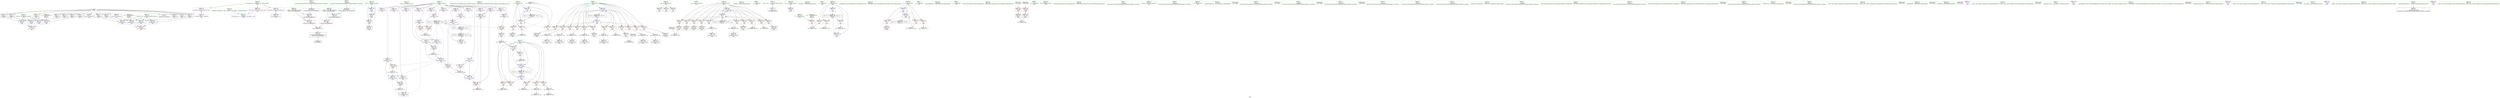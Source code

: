 digraph "SVFG" {
	label="SVFG";

	Node0x556807ef37f0 [shape=record,color=grey,label="{NodeID: 0\nNullPtr}"];
	Node0x556807ef37f0 -> Node0x556807efcf20[style=solid];
	Node0x556807ef37f0 -> Node0x556807efd020[style=solid];
	Node0x556807ef37f0 -> Node0x556807efd0f0[style=solid];
	Node0x556807ef37f0 -> Node0x556807efd1c0[style=solid];
	Node0x556807ef37f0 -> Node0x556807efd290[style=solid];
	Node0x556807ef37f0 -> Node0x556807efd360[style=solid];
	Node0x556807ef37f0 -> Node0x556807efd430[style=solid];
	Node0x556807ef37f0 -> Node0x556807efd500[style=solid];
	Node0x556807ef37f0 -> Node0x556807efd5d0[style=solid];
	Node0x556807ef37f0 -> Node0x556807efd6a0[style=solid];
	Node0x556807ef37f0 -> Node0x556807efd770[style=solid];
	Node0x556807ef37f0 -> Node0x556807efd840[style=solid];
	Node0x556807ef37f0 -> Node0x556807efd910[style=solid];
	Node0x556807ef37f0 -> Node0x556807efd9e0[style=solid];
	Node0x556807ef37f0 -> Node0x556807efdab0[style=solid];
	Node0x556807ef37f0 -> Node0x556807efec50[style=solid];
	Node0x556807efe8b0 [shape=record,color=red,label="{NodeID: 194\n390\<--384\n\<--__a.addr\n_ZStorSt13_Ios_OpenmodeS_\n}"];
	Node0x556807efe8b0 -> Node0x556807f0cdd0[style=solid];
	Node0x556807efb080 [shape=record,color=black,label="{NodeID: 111\n49\<--368\nmain_ret\<--\nmain\n}"];
	Node0x556807ed7ac0 [shape=record,color=green,label="{NodeID: 28\n47\<--48\nmain\<--main_field_insensitive\n}"];
	Node0x556807f00000 [shape=record,color=blue,label="{NodeID: 222\n288\<--290\narrayidx84\<--rem85\nmain\n}"];
	Node0x556807f00000 -> Node0x556807f21da0[style=dashed];
	Node0x556807f01a30 [shape=record,color=purple,label="{NodeID: 139\n451\<--20\nllvm.global_ctors_0\<--llvm.global_ctors\nGlob }"];
	Node0x556807f01a30 -> Node0x556807efea50[style=solid];
	Node0x556807efc480 [shape=record,color=green,label="{NodeID: 56\n321\<--322\n_ZStlsISt11char_traitsIcEERSt13basic_ostreamIcT_ES5_PKc\<--_ZStlsISt11char_traitsIcEERSt13basic_ostreamIcT_ES5_PKc_field_insensitive\n}"];
	Node0x556807f0ea50 [shape=record,color=grey,label="{NodeID: 333\n148 = Binary(147, 149, )\n}"];
	Node0x556807f0ea50 -> Node0x556807eff230[style=solid];
	Node0x556807f03150 [shape=record,color=red,label="{NodeID: 167\n254\<--76\n\<--j22\nmain\n}"];
	Node0x556807f03150 -> Node0x556807f0dfd0[style=solid];
	Node0x556807efdd50 [shape=record,color=black,label="{NodeID: 84\n106\<--54\n\<--fin\nmain\n}"];
	Node0x556807ed2420 [shape=record,color=green,label="{NodeID: 1\n7\<--1\n__dso_handle\<--dummyObj\nGlob }"];
	Node0x556807efe980 [shape=record,color=red,label="{NodeID: 195\n391\<--386\n\<--__b.addr\n_ZStorSt13_Ios_OpenmodeS_\n}"];
	Node0x556807efe980 -> Node0x556807f0cdd0[style=solid];
	Node0x556807efb150 [shape=record,color=black,label="{NodeID: 112\n381\<--392\n_ZStorSt13_Ios_OpenmodeS__ret\<--or\n_ZStorSt13_Ios_OpenmodeS_\n|{<s0>3}}"];
	Node0x556807efb150:s0 -> Node0x556807f412a0[style=solid,color=blue];
	Node0x556807ed7b90 [shape=record,color=green,label="{NodeID: 29\n50\<--51\nretval\<--retval_field_insensitive\nmain\n}"];
	Node0x556807ed7b90 -> Node0x556807f01d00[style=solid];
	Node0x556807ed7b90 -> Node0x556807efed50[style=solid];
	Node0x556807ed7b90 -> Node0x556807f004e0[style=solid];
	Node0x556807f000d0 [shape=record,color=blue,label="{NodeID: 223\n78\<--296\nk27\<--inc88\nmain\n}"];
	Node0x556807f000d0 -> Node0x556807f03630[style=dashed];
	Node0x556807f000d0 -> Node0x556807f03700[style=dashed];
	Node0x556807f000d0 -> Node0x556807f037d0[style=dashed];
	Node0x556807f000d0 -> Node0x556807f038a0[style=dashed];
	Node0x556807f000d0 -> Node0x556807f03970[style=dashed];
	Node0x556807f000d0 -> Node0x556807f03a40[style=dashed];
	Node0x556807f000d0 -> Node0x556807f03b10[style=dashed];
	Node0x556807f000d0 -> Node0x556807f03be0[style=dashed];
	Node0x556807f000d0 -> Node0x556807f03cb0[style=dashed];
	Node0x556807f000d0 -> Node0x556807f03d80[style=dashed];
	Node0x556807f000d0 -> Node0x556807effb20[style=dashed];
	Node0x556807f000d0 -> Node0x556807f000d0[style=dashed];
	Node0x556807f000d0 -> Node0x556807f2c9a0[style=dashed];
	Node0x556807f01b00 [shape=record,color=purple,label="{NodeID: 140\n452\<--20\nllvm.global_ctors_1\<--llvm.global_ctors\nGlob }"];
	Node0x556807f01b00 -> Node0x556807efeb50[style=solid];
	Node0x556807efc580 [shape=record,color=green,label="{NodeID: 57\n326\<--327\n_ZNSolsEi\<--_ZNSolsEi_field_insensitive\n}"];
	Node0x556807f0ebd0 [shape=record,color=grey,label="{NodeID: 334\n216 = Binary(215, 207, )\n}"];
	Node0x556807f0ebd0 -> Node0x556807effbf0[style=solid];
	Node0x556807f03220 [shape=record,color=red,label="{NodeID: 168\n263\<--76\n\<--j22\nmain\n}"];
	Node0x556807f03220 -> Node0x556807efba20[style=solid];
	Node0x556807efde20 [shape=record,color=black,label="{NodeID: 85\n113\<--54\n\<--fin\nmain\n}"];
	Node0x556807ed6660 [shape=record,color=green,label="{NodeID: 2\n10\<--1\n.str\<--dummyObj\nGlob }"];
	Node0x556807efea50 [shape=record,color=blue,label="{NodeID: 196\n451\<--21\nllvm.global_ctors_0\<--\nGlob }"];
	Node0x556807efb220 [shape=record,color=purple,label="{NodeID: 113\n31\<--4\n\<--_ZStL8__ioinit\n__cxx_global_var_init\n}"];
	Node0x556807ed7c60 [shape=record,color=green,label="{NodeID: 30\n52\<--53\nfout\<--fout_field_insensitive\nmain\n}"];
	Node0x556807ed7c60 -> Node0x556807efdc80[style=solid];
	Node0x556807f0c350 [shape=record,color=grey,label="{NodeID: 307\n300 = Binary(299, 149, )\n}"];
	Node0x556807f0c350 -> Node0x556807efaee0[style=solid];
	Node0x556807f001a0 [shape=record,color=blue,label="{NodeID: 224\n70\<--307\nans\<--add95\nmain\n}"];
	Node0x556807f001a0 -> Node0x556807f02380[style=dashed];
	Node0x556807f001a0 -> Node0x556807f00270[style=dashed];
	Node0x556807f01c00 [shape=record,color=purple,label="{NodeID: 141\n453\<--20\nllvm.global_ctors_2\<--llvm.global_ctors\nGlob }"];
	Node0x556807f01c00 -> Node0x556807efec50[style=solid];
	Node0x556807efc680 [shape=record,color=green,label="{NodeID: 58\n334\<--335\n_ZNSolsEx\<--_ZNSolsEx_field_insensitive\n}"];
	Node0x556807f0ed50 [shape=record,color=grey,label="{NodeID: 335\n219 = Binary(218, 149, )\n}"];
	Node0x556807f0ed50 -> Node0x556807efe640[style=solid];
	Node0x556807f032f0 [shape=record,color=red,label="{NodeID: 169\n270\<--76\n\<--j22\nmain\n}"];
	Node0x556807f032f0 -> Node0x556807f0d550[style=solid];
	Node0x556807efdef0 [shape=record,color=black,label="{NodeID: 86\n125\<--54\n\<--fin\nmain\n}"];
	Node0x556807ed21c0 [shape=record,color=green,label="{NodeID: 3\n12\<--1\n.str.1\<--dummyObj\nGlob }"];
	Node0x556807efeb50 [shape=record,color=blue,label="{NodeID: 197\n452\<--22\nllvm.global_ctors_1\<--_GLOBAL__sub_I_slippy_2_1.cpp\nGlob }"];
	Node0x556807efb2f0 [shape=record,color=purple,label="{NodeID: 114\n141\<--8\narrayidx\<--array\nmain\n}"];
	Node0x556807ed7d30 [shape=record,color=green,label="{NodeID: 31\n54\<--55\nfin\<--fin_field_insensitive\nmain\n}"];
	Node0x556807ed7d30 -> Node0x556807efdd50[style=solid];
	Node0x556807ed7d30 -> Node0x556807efde20[style=solid];
	Node0x556807ed7d30 -> Node0x556807efdef0[style=solid];
	Node0x556807f06490 [shape=record,color=black,label="{NodeID: 391\nMR_10V_3 = PHI(MR_10V_4, MR_10V_2, )\npts\{69 \}\n}"];
	Node0x556807f06490 -> Node0x556807f02040[style=dashed];
	Node0x556807f06490 -> Node0x556807f02110[style=dashed];
	Node0x556807f06490 -> Node0x556807f021e0[style=dashed];
	Node0x556807f06490 -> Node0x556807f00410[style=dashed];
	Node0x556807f0c4d0 [shape=record,color=grey,label="{NodeID: 308\n315 = Binary(314, 149, )\n}"];
	Node0x556807f0c4d0 -> Node0x556807f00340[style=solid];
	Node0x556807f00270 [shape=record,color=blue,label="{NodeID: 225\n70\<--310\nans\<--rem96\nmain\n}"];
	Node0x556807f00270 -> Node0x556807f022b0[style=dashed];
	Node0x556807f00270 -> Node0x556807f02450[style=dashed];
	Node0x556807f00270 -> Node0x556807f02520[style=dashed];
	Node0x556807f00270 -> Node0x556807f025f0[style=dashed];
	Node0x556807f00270 -> Node0x556807f026c0[style=dashed];
	Node0x556807f00270 -> Node0x556807f001a0[style=dashed];
	Node0x556807f00270 -> Node0x556807f2b5d0[style=dashed];
	Node0x556807f01d00 [shape=record,color=red,label="{NodeID: 142\n368\<--50\n\<--retval\nmain\n}"];
	Node0x556807f01d00 -> Node0x556807efb080[style=solid];
	Node0x556807efc780 [shape=record,color=green,label="{NodeID: 59\n350\<--351\n_ZSt4endlIcSt11char_traitsIcEERSt13basic_ostreamIT_T0_ES6_\<--_ZSt4endlIcSt11char_traitsIcEERSt13basic_ostreamIT_T0_ES6__field_insensitive\n}"];
	Node0x556807f0eed0 [shape=record,color=grey,label="{NodeID: 336\n347 = Binary(346, 340, )\n}"];
	Node0x556807f033c0 [shape=record,color=red,label="{NodeID: 170\n281\<--76\n\<--j22\nmain\n}"];
	Node0x556807f033c0 -> Node0x556807f0de50[style=solid];
	Node0x556807efdfc0 [shape=record,color=black,label="{NodeID: 87\n140\<--139\nidxprom\<--\nmain\n}"];
	Node0x556807ed2250 [shape=record,color=green,label="{NodeID: 4\n14\<--1\n.str.2\<--dummyObj\nGlob }"];
	Node0x556807efec50 [shape=record,color=blue, style = dotted,label="{NodeID: 198\n453\<--3\nllvm.global_ctors_2\<--dummyVal\nGlob }"];
	Node0x556807f00730 [shape=record,color=purple,label="{NodeID: 115\n144\<--8\narrayidx18\<--array\nmain\n}"];
	Node0x556807f00730 -> Node0x556807eff160[style=solid];
	Node0x556807ed7e00 [shape=record,color=green,label="{NodeID: 32\n56\<--57\nexn.slot\<--exn.slot_field_insensitive\nmain\n}"];
	Node0x556807ed7e00 -> Node0x556807f01dd0[style=solid];
	Node0x556807ed7e00 -> Node0x556807eff300[style=solid];
	Node0x556807ed7e00 -> Node0x556807eff4a0[style=solid];
	Node0x556807ed7e00 -> Node0x556807eff640[style=solid];
	Node0x556807ed7e00 -> Node0x556807eff7e0[style=solid];
	Node0x556807f2b5d0 [shape=record,color=black,label="{NodeID: 392\nMR_12V_2 = PHI(MR_12V_4, MR_12V_1, )\npts\{71 \}\n}"];
	Node0x556807f2b5d0 -> Node0x556807efeef0[style=dashed];
	Node0x556807f0c650 [shape=record,color=grey,label="{NodeID: 309\n310 = Binary(309, 311, )\n}"];
	Node0x556807f0c650 -> Node0x556807f00270[style=solid];
	Node0x556807f00340 [shape=record,color=blue,label="{NodeID: 226\n76\<--315\nj22\<--inc98\nmain\n}"];
	Node0x556807f00340 -> Node0x556807f02c70[style=dashed];
	Node0x556807f00340 -> Node0x556807f02d40[style=dashed];
	Node0x556807f00340 -> Node0x556807f02e10[style=dashed];
	Node0x556807f00340 -> Node0x556807f02ee0[style=dashed];
	Node0x556807f00340 -> Node0x556807f02fb0[style=dashed];
	Node0x556807f00340 -> Node0x556807f03080[style=dashed];
	Node0x556807f00340 -> Node0x556807f03150[style=dashed];
	Node0x556807f00340 -> Node0x556807f03220[style=dashed];
	Node0x556807f00340 -> Node0x556807f032f0[style=dashed];
	Node0x556807f00340 -> Node0x556807f033c0[style=dashed];
	Node0x556807f00340 -> Node0x556807f03490[style=dashed];
	Node0x556807f00340 -> Node0x556807f03560[style=dashed];
	Node0x556807f00340 -> Node0x556807f00340[style=dashed];
	Node0x556807f00340 -> Node0x556807f2c4a0[style=dashed];
	Node0x556807f01dd0 [shape=record,color=red,label="{NodeID: 143\n376\<--56\nexn\<--exn.slot\nmain\n}"];
	Node0x556807efc880 [shape=record,color=green,label="{NodeID: 60\n352\<--353\n_ZNSolsEPFRSoS_E\<--_ZNSolsEPFRSoS_E_field_insensitive\n}"];
	Node0x556807f0f050 [shape=record,color=grey,label="{NodeID: 337\n121 = cmp(119, 120, )\n}"];
	Node0x556807f03490 [shape=record,color=red,label="{NodeID: 171\n299\<--76\n\<--j22\nmain\n}"];
	Node0x556807f03490 -> Node0x556807f0c350[style=solid];
	Node0x556807efe090 [shape=record,color=black,label="{NodeID: 88\n143\<--142\nidxprom17\<--\nmain\n}"];
	Node0x556807ed6370 [shape=record,color=green,label="{NodeID: 5\n16\<--1\n.str.3\<--dummyObj\nGlob }"];
	Node0x556807efed50 [shape=record,color=blue,label="{NodeID: 199\n50\<--81\nretval\<--\nmain\n}"];
	Node0x556807efed50 -> Node0x556807f004e0[style=dashed];
	Node0x556807f007c0 [shape=record,color=purple,label="{NodeID: 116\n203\<--8\narrayidx34\<--array\nmain\n}"];
	Node0x556807ed7ed0 [shape=record,color=green,label="{NodeID: 33\n58\<--59\nehselector.slot\<--ehselector.slot_field_insensitive\nmain\n}"];
	Node0x556807ed7ed0 -> Node0x556807f01ea0[style=solid];
	Node0x556807ed7ed0 -> Node0x556807eff3d0[style=solid];
	Node0x556807ed7ed0 -> Node0x556807eff570[style=solid];
	Node0x556807ed7ed0 -> Node0x556807eff710[style=solid];
	Node0x556807ed7ed0 -> Node0x556807eff8b0[style=solid];
	Node0x556807f2baa0 [shape=record,color=black,label="{NodeID: 393\nMR_14V_2 = PHI(MR_14V_4, MR_14V_1, )\npts\{73 \}\n}"];
	Node0x556807f2baa0 -> Node0x556807efefc0[style=dashed];
	Node0x556807f0c7d0 [shape=record,color=grey,label="{NodeID: 310\n182 = Binary(181, 149, )\n}"];
	Node0x556807f0c7d0 -> Node0x556807eff980[style=solid];
	Node0x556807f00410 [shape=record,color=blue,label="{NodeID: 227\n68\<--356\ni\<--inc123\nmain\n}"];
	Node0x556807f00410 -> Node0x556807f06490[style=dashed];
	Node0x556807f01ea0 [shape=record,color=red,label="{NodeID: 144\n377\<--58\nsel\<--ehselector.slot\nmain\n}"];
	Node0x556807efc980 [shape=record,color=green,label="{NodeID: 61\n363\<--364\n_ZNSt14basic_ifstreamIcSt11char_traitsIcEED1Ev\<--_ZNSt14basic_ifstreamIcSt11char_traitsIcEED1Ev_field_insensitive\n}"];
	Node0x556807f0f1d0 [shape=record,color=grey,label="{NodeID: 338\n241 = cmp(235, 240, )\n}"];
	Node0x556807f03560 [shape=record,color=red,label="{NodeID: 172\n314\<--76\n\<--j22\nmain\n}"];
	Node0x556807f03560 -> Node0x556807f0c4d0[style=solid];
	Node0x556807efe160 [shape=record,color=black,label="{NodeID: 89\n188\<--187\nconv\<--\nmain\n}"];
	Node0x556807efe160 -> Node0x556807f0f4d0[style=solid];
	Node0x556807ed6400 [shape=record,color=green,label="{NodeID: 6\n18\<--1\n.str.4\<--dummyObj\nGlob }"];
	Node0x556807efee20 [shape=record,color=blue,label="{NodeID: 200\n68\<--81\ni\<--\nmain\n}"];
	Node0x556807efee20 -> Node0x556807f06490[style=dashed];
	Node0x556807f00850 [shape=record,color=purple,label="{NodeID: 117\n206\<--8\narrayidx36\<--array\nmain\n}"];
	Node0x556807f00850 -> Node0x556807f03e50[style=solid];
	Node0x556807ed7fa0 [shape=record,color=green,label="{NodeID: 34\n60\<--61\ndef\<--def_field_insensitive\nmain\n}"];
	Node0x556807f2bfa0 [shape=record,color=black,label="{NodeID: 394\nMR_16V_2 = PHI(MR_16V_3, MR_16V_1, )\npts\{75 \}\n}"];
	Node0x556807f2bfa0 -> Node0x556807eff090[style=dashed];
	Node0x556807f2bfa0 -> Node0x556807f2bfa0[style=dashed];
	Node0x556807f0c950 [shape=record,color=grey,label="{NodeID: 311\n226 = Binary(225, 227, )\n}"];
	Node0x556807f0c950 -> Node0x556807effcc0[style=solid];
	Node0x556807f004e0 [shape=record,color=blue,label="{NodeID: 228\n50\<--81\nretval\<--\nmain\n}"];
	Node0x556807f004e0 -> Node0x556807f01d00[style=dashed];
	Node0x556807f01f70 [shape=record,color=red,label="{NodeID: 145\n120\<--64\n\<--T\nmain\n}"];
	Node0x556807f01f70 -> Node0x556807f0f050[style=solid];
	Node0x556807efca80 [shape=record,color=green,label="{NodeID: 62\n366\<--367\n_ZNSt14basic_ofstreamIcSt11char_traitsIcEED1Ev\<--_ZNSt14basic_ofstreamIcSt11char_traitsIcEED1Ev_field_insensitive\n}"];
	Node0x556807f0f350 [shape=record,color=grey,label="{NodeID: 339\n244 = cmp(243, 81, )\n}"];
	Node0x556807f03630 [shape=record,color=red,label="{NodeID: 173\n196\<--78\n\<--k27\nmain\n}"];
	Node0x556807f03630 -> Node0x556807efe230[style=solid];
	Node0x556807efe230 [shape=record,color=black,label="{NodeID: 90\n197\<--196\nconv29\<--\nmain\n}"];
	Node0x556807efe230 -> Node0x556807f0f650[style=solid];
	Node0x556807ed6490 [shape=record,color=green,label="{NodeID: 7\n21\<--1\n\<--dummyObj\nCan only get source location for instruction, argument, global var or function.}"];
	Node0x556807efeef0 [shape=record,color=blue,label="{NodeID: 201\n70\<--124\nans\<--\nmain\n}"];
	Node0x556807efeef0 -> Node0x556807f022b0[style=dashed];
	Node0x556807efeef0 -> Node0x556807f02450[style=dashed];
	Node0x556807efeef0 -> Node0x556807f02520[style=dashed];
	Node0x556807efeef0 -> Node0x556807f025f0[style=dashed];
	Node0x556807efeef0 -> Node0x556807f026c0[style=dashed];
	Node0x556807efeef0 -> Node0x556807f001a0[style=dashed];
	Node0x556807efeef0 -> Node0x556807f2b5d0[style=dashed];
	Node0x556807f00920 [shape=record,color=purple,label="{NodeID: 118\n211\<--8\narrayidx38\<--array\nmain\n}"];
	Node0x556807ed8070 [shape=record,color=green,label="{NodeID: 35\n62\<--63\nref.tmp\<--ref.tmp_field_insensitive\nmain\n}"];
	Node0x556807f2c4a0 [shape=record,color=black,label="{NodeID: 395\nMR_18V_2 = PHI(MR_18V_4, MR_18V_1, )\npts\{77 \}\n}"];
	Node0x556807f2c4a0 -> Node0x556807effa50[style=dashed];
	Node0x556807f0cad0 [shape=record,color=grey,label="{NodeID: 312\n331 = Binary(330, 332, )\n}"];
	Node0x556807f005b0 [shape=record,color=blue,label="{NodeID: 229\n384\<--382\n__a.addr\<--__a\n_ZStorSt13_Ios_OpenmodeS_\n}"];
	Node0x556807f005b0 -> Node0x556807efe8b0[style=dashed];
	Node0x556807f02040 [shape=record,color=red,label="{NodeID: 146\n119\<--68\n\<--i\nmain\n}"];
	Node0x556807f02040 -> Node0x556807f0f050[style=solid];
	Node0x556807efcb80 [shape=record,color=green,label="{NodeID: 63\n384\<--385\n__a.addr\<--__a.addr_field_insensitive\n_ZStorSt13_Ios_OpenmodeS_\n}"];
	Node0x556807efcb80 -> Node0x556807efe8b0[style=solid];
	Node0x556807efcb80 -> Node0x556807f005b0[style=solid];
	Node0x556807f0f4d0 [shape=record,color=grey,label="{NodeID: 340\n192 = cmp(188, 189, )\n}"];
	Node0x556807f03700 [shape=record,color=red,label="{NodeID: 174\n204\<--78\n\<--k27\nmain\n}"];
	Node0x556807f03700 -> Node0x556807efe3d0[style=solid];
	Node0x556807efe300 [shape=record,color=black,label="{NodeID: 91\n202\<--201\nidxprom33\<--\nmain\n}"];
	Node0x556807ed6960 [shape=record,color=green,label="{NodeID: 8\n81\<--1\n\<--dummyObj\nCan only get source location for instruction, argument, global var or function.}"];
	Node0x556807f21da0 [shape=record,color=black,label="{NodeID: 368\nMR_22V_7 = PHI(MR_22V_15, MR_22V_6, )\npts\{90000 \}\n}"];
	Node0x556807f21da0 -> Node0x556807f03e50[style=dashed];
	Node0x556807f21da0 -> Node0x556807f03f20[style=dashed];
	Node0x556807f21da0 -> Node0x556807efe7e0[style=dashed];
	Node0x556807f21da0 -> Node0x556807effbf0[style=dashed];
	Node0x556807f21da0 -> Node0x556807f21da0[style=dashed];
	Node0x556807f21da0 -> Node0x556807f2cea0[style=dashed];
	Node0x556807efefc0 [shape=record,color=blue,label="{NodeID: 202\n72\<--81\nk\<--\nmain\n}"];
	Node0x556807efefc0 -> Node0x556807f02790[style=dashed];
	Node0x556807efefc0 -> Node0x556807f02860[style=dashed];
	Node0x556807efefc0 -> Node0x556807f02930[style=dashed];
	Node0x556807efefc0 -> Node0x556807eff980[style=dashed];
	Node0x556807efefc0 -> Node0x556807f2baa0[style=dashed];
	Node0x556807f009f0 [shape=record,color=purple,label="{NodeID: 119\n214\<--8\narrayidx40\<--array\nmain\n}"];
	Node0x556807f009f0 -> Node0x556807f03f20[style=solid];
	Node0x556807f009f0 -> Node0x556807effbf0[style=solid];
	Node0x556807ed8140 [shape=record,color=green,label="{NodeID: 36\n64\<--65\nT\<--T_field_insensitive\nmain\n}"];
	Node0x556807ed8140 -> Node0x556807f01f70[style=solid];
	Node0x556807f2c9a0 [shape=record,color=black,label="{NodeID: 396\nMR_20V_2 = PHI(MR_20V_3, MR_20V_1, )\npts\{79 \}\n}"];
	Node0x556807f2c9a0 -> Node0x556807effb20[style=dashed];
	Node0x556807f2c9a0 -> Node0x556807f2c9a0[style=dashed];
	Node0x556807f0cc50 [shape=record,color=grey,label="{NodeID: 313\n209 = Binary(208, 149, )\n}"];
	Node0x556807f0cc50 -> Node0x556807efe4a0[style=solid];
	Node0x556807f00680 [shape=record,color=blue,label="{NodeID: 230\n386\<--383\n__b.addr\<--__b\n_ZStorSt13_Ios_OpenmodeS_\n}"];
	Node0x556807f00680 -> Node0x556807efe980[style=dashed];
	Node0x556807f02110 [shape=record,color=red,label="{NodeID: 147\n323\<--68\n\<--i\nmain\n}"];
	Node0x556807f02110 -> Node0x556807f0cf50[style=solid];
	Node0x556807efcc50 [shape=record,color=green,label="{NodeID: 64\n386\<--387\n__b.addr\<--__b.addr_field_insensitive\n_ZStorSt13_Ios_OpenmodeS_\n}"];
	Node0x556807efcc50 -> Node0x556807efe980[style=solid];
	Node0x556807efcc50 -> Node0x556807f00680[style=solid];
	Node0x556807f40750 [shape=record,color=black,label="{NodeID: 424\n382 = PHI(83, )\n0th arg _ZStorSt13_Ios_OpenmodeS_ }"];
	Node0x556807f40750 -> Node0x556807f005b0[style=solid];
	Node0x556807f0f650 [shape=record,color=grey,label="{NodeID: 341\n199 = cmp(197, 198, )\n}"];
	Node0x556807f037d0 [shape=record,color=red,label="{NodeID: 175\n212\<--78\n\<--k27\nmain\n}"];
	Node0x556807f037d0 -> Node0x556807efe570[style=solid];
	Node0x556807efe3d0 [shape=record,color=black,label="{NodeID: 92\n205\<--204\nidxprom35\<--\nmain\n}"];
	Node0x556807ed69f0 [shape=record,color=green,label="{NodeID: 9\n83\<--1\n\<--dummyObj\nCan only get source location for instruction, argument, global var or function.|{<s0>3}}"];
	Node0x556807ed69f0:s0 -> Node0x556807f40750[style=solid,color=red];
	Node0x556807eff090 [shape=record,color=blue,label="{NodeID: 203\n74\<--81\nj\<--\nmain\n}"];
	Node0x556807eff090 -> Node0x556807f02a00[style=dashed];
	Node0x556807eff090 -> Node0x556807f02ad0[style=dashed];
	Node0x556807eff090 -> Node0x556807f02ba0[style=dashed];
	Node0x556807eff090 -> Node0x556807eff090[style=dashed];
	Node0x556807eff090 -> Node0x556807eff230[style=dashed];
	Node0x556807eff090 -> Node0x556807f2bfa0[style=dashed];
	Node0x556807f00ac0 [shape=record,color=purple,label="{NodeID: 120\n221\<--8\narrayidx44\<--array\nmain\n}"];
	Node0x556807ed8210 [shape=record,color=green,label="{NodeID: 37\n66\<--67\ns\<--s_field_insensitive\nmain\n}"];
	Node0x556807f2cea0 [shape=record,color=black,label="{NodeID: 397\nMR_22V_2 = PHI(MR_22V_6, MR_22V_1, )\npts\{90000 \}\n}"];
	Node0x556807f2cea0 -> Node0x556807f1e2a0[style=dashed];
	Node0x556807f0cdd0 [shape=record,color=grey,label="{NodeID: 314\n392 = Binary(390, 391, )\n}"];
	Node0x556807f0cdd0 -> Node0x556807efb150[style=solid];
	Node0x556807f021e0 [shape=record,color=red,label="{NodeID: 148\n355\<--68\n\<--i\nmain\n}"];
	Node0x556807f021e0 -> Node0x556807f0d850[style=solid];
	Node0x556807efcd20 [shape=record,color=green,label="{NodeID: 65\n402\<--403\n__gxx_personality_v0\<--__gxx_personality_v0_field_insensitive\n}"];
	Node0x556807f412a0 [shape=record,color=black,label="{NodeID: 425\n82 = PHI(381, )\n}"];
	Node0x556807f0f7d0 [shape=record,color=grey,label="{NodeID: 342\n136 = cmp(135, 137, )\n}"];
	Node0x556807f038a0 [shape=record,color=red,label="{NodeID: 176\n222\<--78\n\<--k27\nmain\n}"];
	Node0x556807f038a0 -> Node0x556807efb470[style=solid];
	Node0x556807efe4a0 [shape=record,color=black,label="{NodeID: 93\n210\<--209\nidxprom37\<--add\nmain\n}"];
	Node0x556807ed6ac0 [shape=record,color=green,label="{NodeID: 10\n84\<--1\n\<--dummyObj\nCan only get source location for instruction, argument, global var or function.|{<s0>3}}"];
	Node0x556807ed6ac0:s0 -> Node0x556807f424c0[style=solid,color=red];
	Node0x556807eff160 [shape=record,color=blue,label="{NodeID: 204\n144\<--81\narrayidx18\<--\nmain\n}"];
	Node0x556807eff160 -> Node0x556807eff160[style=dashed];
	Node0x556807eff160 -> Node0x556807f1e2a0[style=dashed];
	Node0x556807f00b90 [shape=record,color=purple,label="{NodeID: 121\n224\<--8\narrayidx46\<--array\nmain\n}"];
	Node0x556807f00b90 -> Node0x556807f03ff0[style=solid];
	Node0x556807f00b90 -> Node0x556807effcc0[style=solid];
	Node0x556807ed82e0 [shape=record,color=green,label="{NodeID: 38\n68\<--69\ni\<--i_field_insensitive\nmain\n}"];
	Node0x556807ed82e0 -> Node0x556807f02040[style=solid];
	Node0x556807ed82e0 -> Node0x556807f02110[style=solid];
	Node0x556807ed82e0 -> Node0x556807f021e0[style=solid];
	Node0x556807ed82e0 -> Node0x556807efee20[style=solid];
	Node0x556807ed82e0 -> Node0x556807f00410[style=solid];
	Node0x556807f0cf50 [shape=record,color=grey,label="{NodeID: 315\n324 = Binary(323, 149, )\n}"];
	Node0x556807f022b0 [shape=record,color=red,label="{NodeID: 149\n306\<--70\n\<--ans\nmain\n}"];
	Node0x556807f022b0 -> Node0x556807f0e750[style=solid];
	Node0x556807efce20 [shape=record,color=green,label="{NodeID: 66\n22\<--447\n_GLOBAL__sub_I_slippy_2_1.cpp\<--_GLOBAL__sub_I_slippy_2_1.cpp_field_insensitive\n}"];
	Node0x556807efce20 -> Node0x556807efeb50[style=solid];
	Node0x556807f41490 [shape=record,color=black,label="{NodeID: 426\n107 = PHI()\n}"];
	Node0x556807f0f950 [shape=record,color=grey,label="{NodeID: 343\n130 = cmp(129, 131, )\n}"];
	Node0x556807f03970 [shape=record,color=red,label="{NodeID: 177\n236\<--78\n\<--k27\nmain\n}"];
	Node0x556807f03970 -> Node0x556807efb6e0[style=solid];
	Node0x556807efe570 [shape=record,color=black,label="{NodeID: 94\n213\<--212\nidxprom39\<--\nmain\n}"];
	Node0x556807ed57b0 [shape=record,color=green,label="{NodeID: 11\n93\<--1\n\<--dummyObj\nCan only get source location for instruction, argument, global var or function.}"];
	Node0x556807eff230 [shape=record,color=blue,label="{NodeID: 205\n74\<--148\nj\<--inc\nmain\n}"];
	Node0x556807eff230 -> Node0x556807f02a00[style=dashed];
	Node0x556807eff230 -> Node0x556807f02ad0[style=dashed];
	Node0x556807eff230 -> Node0x556807f02ba0[style=dashed];
	Node0x556807eff230 -> Node0x556807eff090[style=dashed];
	Node0x556807eff230 -> Node0x556807eff230[style=dashed];
	Node0x556807eff230 -> Node0x556807f2bfa0[style=dashed];
	Node0x556807f00c60 [shape=record,color=purple,label="{NodeID: 122\n249\<--8\narrayidx60\<--array\nmain\n}"];
	Node0x556807ed83b0 [shape=record,color=green,label="{NodeID: 39\n70\<--71\nans\<--ans_field_insensitive\nmain\n}"];
	Node0x556807ed83b0 -> Node0x556807f022b0[style=solid];
	Node0x556807ed83b0 -> Node0x556807f02380[style=solid];
	Node0x556807ed83b0 -> Node0x556807f02450[style=solid];
	Node0x556807ed83b0 -> Node0x556807f02520[style=solid];
	Node0x556807ed83b0 -> Node0x556807f025f0[style=solid];
	Node0x556807ed83b0 -> Node0x556807f026c0[style=solid];
	Node0x556807ed83b0 -> Node0x556807efeef0[style=solid];
	Node0x556807ed83b0 -> Node0x556807f001a0[style=solid];
	Node0x556807ed83b0 -> Node0x556807f00270[style=solid];
	Node0x556807f0d0d0 [shape=record,color=grey,label="{NodeID: 316\n279 = Binary(278, 269, )\n}"];
	Node0x556807f0d0d0 -> Node0x556807efff30[style=solid];
	Node0x556807f02380 [shape=record,color=red,label="{NodeID: 150\n309\<--70\n\<--ans\nmain\n}"];
	Node0x556807f02380 -> Node0x556807f0c650[style=solid];
	Node0x556807efcf20 [shape=record,color=black,label="{NodeID: 67\n2\<--3\ndummyVal\<--dummyVal\n}"];
	Node0x556807f41560 [shape=record,color=black,label="{NodeID: 427\n32 = PHI()\n}"];
	Node0x556807f03a40 [shape=record,color=red,label="{NodeID: 178\n243\<--78\n\<--k27\nmain\n}"];
	Node0x556807f03a40 -> Node0x556807f0f350[style=solid];
	Node0x556807efe640 [shape=record,color=black,label="{NodeID: 95\n220\<--219\nidxprom43\<--add42\nmain\n}"];
	Node0x556807ed5880 [shape=record,color=green,label="{NodeID: 12\n124\<--1\n\<--dummyObj\nCan only get source location for instruction, argument, global var or function.}"];
	Node0x556807eff300 [shape=record,color=blue,label="{NodeID: 206\n56\<--153\nexn.slot\<--\nmain\n}"];
	Node0x556807eff300 -> Node0x556807f01dd0[style=dashed];
	Node0x556807f00d30 [shape=record,color=purple,label="{NodeID: 123\n250\<--8\narrayidx61\<--array\nmain\n}"];
	Node0x556807f00d30 -> Node0x556807f04260[style=solid];
	Node0x556807f00d30 -> Node0x556807effd90[style=solid];
	Node0x556807ed8480 [shape=record,color=green,label="{NodeID: 40\n72\<--73\nk\<--k_field_insensitive\nmain\n}"];
	Node0x556807ed8480 -> Node0x556807f02790[style=solid];
	Node0x556807ed8480 -> Node0x556807f02860[style=solid];
	Node0x556807ed8480 -> Node0x556807f02930[style=solid];
	Node0x556807ed8480 -> Node0x556807efefc0[style=solid];
	Node0x556807ed8480 -> Node0x556807eff980[style=solid];
	Node0x556807f0d250 [shape=record,color=grey,label="{NodeID: 317\n275 = Binary(274, 149, )\n}"];
	Node0x556807f0d250 -> Node0x556807efac70[style=solid];
	Node0x556807f02450 [shape=record,color=red,label="{NodeID: 151\n330\<--70\n\<--ans\nmain\n}"];
	Node0x556807f02450 -> Node0x556807f0cad0[style=solid];
	Node0x556807efd020 [shape=record,color=black,label="{NodeID: 68\n152\<--3\n\<--dummyVal\nmain\n}"];
	Node0x556807f41630 [shape=record,color=black,label="{NodeID: 428\n114 = PHI()\n}"];
	Node0x556807f03b10 [shape=record,color=red,label="{NodeID: 179\n266\<--78\n\<--k27\nmain\n}"];
	Node0x556807f03b10 -> Node0x556807efbaf0[style=solid];
	Node0x556807efb470 [shape=record,color=black,label="{NodeID: 96\n223\<--222\nidxprom45\<--\nmain\n}"];
	Node0x556807ed5950 [shape=record,color=green,label="{NodeID: 13\n131\<--1\n\<--dummyObj\nCan only get source location for instruction, argument, global var or function.}"];
	Node0x556807eff3d0 [shape=record,color=blue,label="{NodeID: 207\n58\<--155\nehselector.slot\<--\nmain\n}"];
	Node0x556807eff3d0 -> Node0x556807f01ea0[style=dashed];
	Node0x556807f00e00 [shape=record,color=purple,label="{NodeID: 124\n257\<--8\narrayidx65\<--array\nmain\n}"];
	Node0x556807ed8550 [shape=record,color=green,label="{NodeID: 41\n74\<--75\nj\<--j_field_insensitive\nmain\n}"];
	Node0x556807ed8550 -> Node0x556807f02a00[style=solid];
	Node0x556807ed8550 -> Node0x556807f02ad0[style=solid];
	Node0x556807ed8550 -> Node0x556807f02ba0[style=solid];
	Node0x556807ed8550 -> Node0x556807eff090[style=solid];
	Node0x556807ed8550 -> Node0x556807eff230[style=solid];
	Node0x556807f2df50 [shape=record,color=yellow,style=double,label="{NodeID: 401\n4V_1 = ENCHI(MR_4V_0)\npts\{57 \}\nFun[main]}"];
	Node0x556807f2df50 -> Node0x556807eff300[style=dashed];
	Node0x556807f2df50 -> Node0x556807eff4a0[style=dashed];
	Node0x556807f2df50 -> Node0x556807eff640[style=dashed];
	Node0x556807f2df50 -> Node0x556807eff7e0[style=dashed];
	Node0x556807f0d3d0 [shape=record,color=grey,label="{NodeID: 318\n260 = Binary(259, 227, )\n}"];
	Node0x556807f0d3d0 -> Node0x556807effe60[style=solid];
	Node0x556807f02520 [shape=record,color=red,label="{NodeID: 152\n336\<--70\n\<--ans\nmain\n}"];
	Node0x556807f02520 -> Node0x556807f0e5d0[style=solid];
	Node0x556807efd0f0 [shape=record,color=black,label="{NodeID: 69\n153\<--3\n\<--dummyVal\nmain\n}"];
	Node0x556807efd0f0 -> Node0x556807eff300[style=solid];
	Node0x556807f41850 [shape=record,color=black,label="{NodeID: 429\n126 = PHI()\n}"];
	Node0x556807f03be0 [shape=record,color=red,label="{NodeID: 180\n274\<--78\n\<--k27\nmain\n}"];
	Node0x556807f03be0 -> Node0x556807f0d250[style=solid];
	Node0x556807efb540 [shape=record,color=black,label="{NodeID: 97\n230\<--229\nconv47\<--\nmain\n}"];
	Node0x556807ed1ac0 [shape=record,color=green,label="{NodeID: 14\n137\<--1\n\<--dummyObj\nCan only get source location for instruction, argument, global var or function.}"];
	Node0x556807eff4a0 [shape=record,color=blue,label="{NodeID: 208\n56\<--159\nexn.slot\<--\nmain\n}"];
	Node0x556807eff4a0 -> Node0x556807f01dd0[style=dashed];
	Node0x556807f00ed0 [shape=record,color=purple,label="{NodeID: 125\n258\<--8\narrayidx66\<--array\nmain\n}"];
	Node0x556807f00ed0 -> Node0x556807f04330[style=solid];
	Node0x556807f00ed0 -> Node0x556807effe60[style=solid];
	Node0x556807ed8620 [shape=record,color=green,label="{NodeID: 42\n76\<--77\nj22\<--j22_field_insensitive\nmain\n}"];
	Node0x556807ed8620 -> Node0x556807f02c70[style=solid];
	Node0x556807ed8620 -> Node0x556807f02d40[style=solid];
	Node0x556807ed8620 -> Node0x556807f02e10[style=solid];
	Node0x556807ed8620 -> Node0x556807f02ee0[style=solid];
	Node0x556807ed8620 -> Node0x556807f02fb0[style=solid];
	Node0x556807ed8620 -> Node0x556807f03080[style=solid];
	Node0x556807ed8620 -> Node0x556807f03150[style=solid];
	Node0x556807ed8620 -> Node0x556807f03220[style=solid];
	Node0x556807ed8620 -> Node0x556807f032f0[style=solid];
	Node0x556807ed8620 -> Node0x556807f033c0[style=solid];
	Node0x556807ed8620 -> Node0x556807f03490[style=solid];
	Node0x556807ed8620 -> Node0x556807f03560[style=solid];
	Node0x556807ed8620 -> Node0x556807effa50[style=solid];
	Node0x556807ed8620 -> Node0x556807f00340[style=solid];
	Node0x556807f2e030 [shape=record,color=yellow,style=double,label="{NodeID: 402\n6V_1 = ENCHI(MR_6V_0)\npts\{59 \}\nFun[main]}"];
	Node0x556807f2e030 -> Node0x556807eff3d0[style=dashed];
	Node0x556807f2e030 -> Node0x556807eff570[style=dashed];
	Node0x556807f2e030 -> Node0x556807eff710[style=dashed];
	Node0x556807f2e030 -> Node0x556807eff8b0[style=dashed];
	Node0x556807f0d550 [shape=record,color=grey,label="{NodeID: 319\n271 = Binary(270, 149, )\n}"];
	Node0x556807f0d550 -> Node0x556807efbbc0[style=solid];
	Node0x556807f025f0 [shape=record,color=red,label="{NodeID: 153\n342\<--70\n\<--ans\nmain\n}"];
	Node0x556807f025f0 -> Node0x556807f0e2d0[style=solid];
	Node0x556807efd1c0 [shape=record,color=black,label="{NodeID: 70\n155\<--3\n\<--dummyVal\nmain\n}"];
	Node0x556807efd1c0 -> Node0x556807eff3d0[style=solid];
	Node0x556807f41920 [shape=record,color=black,label="{NodeID: 430\n189 = PHI()\n}"];
	Node0x556807f41920 -> Node0x556807f0f4d0[style=solid];
	Node0x556807f03cb0 [shape=record,color=red,label="{NodeID: 181\n285\<--78\n\<--k27\nmain\n}"];
	Node0x556807f03cb0 -> Node0x556807f0dcd0[style=solid];
	Node0x556807efb610 [shape=record,color=black,label="{NodeID: 98\n235\<--234\nconv50\<--\nmain\n}"];
	Node0x556807efb610 -> Node0x556807f0f1d0[style=solid];
	Node0x556807ed1bc0 [shape=record,color=green,label="{NodeID: 15\n149\<--1\n\<--dummyObj\nCan only get source location for instruction, argument, global var or function.}"];
	Node0x556807eff570 [shape=record,color=blue,label="{NodeID: 209\n58\<--161\nehselector.slot\<--\nmain\n}"];
	Node0x556807eff570 -> Node0x556807f01ea0[style=dashed];
	Node0x556807f00fa0 [shape=record,color=purple,label="{NodeID: 126\n265\<--8\narrayidx69\<--array\nmain\n}"];
	Node0x556807ed86f0 [shape=record,color=green,label="{NodeID: 43\n78\<--79\nk27\<--k27_field_insensitive\nmain\n}"];
	Node0x556807ed86f0 -> Node0x556807f03630[style=solid];
	Node0x556807ed86f0 -> Node0x556807f03700[style=solid];
	Node0x556807ed86f0 -> Node0x556807f037d0[style=solid];
	Node0x556807ed86f0 -> Node0x556807f038a0[style=solid];
	Node0x556807ed86f0 -> Node0x556807f03970[style=solid];
	Node0x556807ed86f0 -> Node0x556807f03a40[style=solid];
	Node0x556807ed86f0 -> Node0x556807f03b10[style=solid];
	Node0x556807ed86f0 -> Node0x556807f03be0[style=solid];
	Node0x556807ed86f0 -> Node0x556807f03cb0[style=solid];
	Node0x556807ed86f0 -> Node0x556807f03d80[style=solid];
	Node0x556807ed86f0 -> Node0x556807effb20[style=solid];
	Node0x556807ed86f0 -> Node0x556807f000d0[style=solid];
	Node0x556807f2e110 [shape=record,color=yellow,style=double,label="{NodeID: 403\n8V_1 = ENCHI(MR_8V_0)\npts\{65 \}\nFun[main]}"];
	Node0x556807f2e110 -> Node0x556807f01f70[style=dashed];
	Node0x556807f0d6d0 [shape=record,color=grey,label="{NodeID: 320\n296 = Binary(295, 149, )\n}"];
	Node0x556807f0d6d0 -> Node0x556807f000d0[style=solid];
	Node0x556807f026c0 [shape=record,color=red,label="{NodeID: 154\n346\<--70\n\<--ans\nmain\n}"];
	Node0x556807f026c0 -> Node0x556807f0eed0[style=solid];
	Node0x556807efd290 [shape=record,color=black,label="{NodeID: 71\n158\<--3\n\<--dummyVal\nmain\n}"];
	Node0x556807f419f0 [shape=record,color=black,label="{NodeID: 431\n198 = PHI()\n}"];
	Node0x556807f419f0 -> Node0x556807f0f650[style=solid];
	Node0x556807f03d80 [shape=record,color=red,label="{NodeID: 182\n295\<--78\n\<--k27\nmain\n}"];
	Node0x556807f03d80 -> Node0x556807f0d6d0[style=solid];
	Node0x556807efb6e0 [shape=record,color=black,label="{NodeID: 99\n237\<--236\nconv51\<--\nmain\n}"];
	Node0x556807ed1cc0 [shape=record,color=green,label="{NodeID: 16\n227\<--1\n\<--dummyObj\nCan only get source location for instruction, argument, global var or function.}"];
	Node0x556807eff640 [shape=record,color=blue,label="{NodeID: 210\n56\<--166\nexn.slot\<--\nmain\n}"];
	Node0x556807eff640 -> Node0x556807f01dd0[style=dashed];
	Node0x556807f01070 [shape=record,color=purple,label="{NodeID: 127\n268\<--8\narrayidx71\<--array\nmain\n}"];
	Node0x556807f01070 -> Node0x556807f04400[style=solid];
	Node0x556807efa910 [shape=record,color=green,label="{NodeID: 44\n85\<--86\n_ZStorSt13_Ios_OpenmodeS_\<--_ZStorSt13_Ios_OpenmodeS__field_insensitive\n}"];
	Node0x556807f0d850 [shape=record,color=grey,label="{NodeID: 321\n356 = Binary(355, 149, )\n}"];
	Node0x556807f0d850 -> Node0x556807f00410[style=solid];
	Node0x556807f02790 [shape=record,color=red,label="{NodeID: 155\n129\<--72\n\<--k\nmain\n}"];
	Node0x556807f02790 -> Node0x556807f0f950[style=solid];
	Node0x556807efd360 [shape=record,color=black,label="{NodeID: 72\n159\<--3\n\<--dummyVal\nmain\n}"];
	Node0x556807efd360 -> Node0x556807eff4a0[style=solid];
	Node0x556807f41af0 [shape=record,color=black,label="{NodeID: 432\n231 = PHI()\n}"];
	Node0x556807f41af0 -> Node0x556807f040c0[style=solid];
	Node0x556807f03e50 [shape=record,color=red,label="{NodeID: 183\n207\<--206\n\<--arrayidx36\nmain\n}"];
	Node0x556807f03e50 -> Node0x556807f0ebd0[style=solid];
	Node0x556807efb7b0 [shape=record,color=black,label="{NodeID: 100\n240\<--239\nconv54\<--\nmain\n}"];
	Node0x556807efb7b0 -> Node0x556807f0f1d0[style=solid];
	Node0x556807ed6c00 [shape=record,color=green,label="{NodeID: 17\n311\<--1\n\<--dummyObj\nCan only get source location for instruction, argument, global var or function.}"];
	Node0x556807eff710 [shape=record,color=blue,label="{NodeID: 211\n58\<--168\nehselector.slot\<--\nmain\n}"];
	Node0x556807eff710 -> Node0x556807f01ea0[style=dashed];
	Node0x556807f01140 [shape=record,color=purple,label="{NodeID: 128\n273\<--8\narrayidx74\<--array\nmain\n}"];
	Node0x556807efa9a0 [shape=record,color=green,label="{NodeID: 45\n89\<--90\n_ZNSt14basic_ofstreamIcSt11char_traitsIcEEC1EPKcSt13_Ios_Openmode\<--_ZNSt14basic_ofstreamIcSt11char_traitsIcEEC1EPKcSt13_Ios_Openmode_field_insensitive\n}"];
	Node0x556807f0d9d0 [shape=record,color=grey,label="{NodeID: 322\n290 = Binary(289, 227, )\n}"];
	Node0x556807f0d9d0 -> Node0x556807f00000[style=solid];
	Node0x556807f02860 [shape=record,color=red,label="{NodeID: 156\n139\<--72\n\<--k\nmain\n}"];
	Node0x556807f02860 -> Node0x556807efdfc0[style=solid];
	Node0x556807efd430 [shape=record,color=black,label="{NodeID: 73\n161\<--3\n\<--dummyVal\nmain\n}"];
	Node0x556807efd430 -> Node0x556807eff570[style=solid];
	Node0x556807f41bf0 [shape=record,color=black,label="{NodeID: 433\n238 = PHI()\n}"];
	Node0x556807f41bf0 -> Node0x556807f04190[style=solid];
	Node0x556807f03f20 [shape=record,color=red,label="{NodeID: 184\n215\<--214\n\<--arrayidx40\nmain\n}"];
	Node0x556807f03f20 -> Node0x556807f0ebd0[style=solid];
	Node0x556807efb880 [shape=record,color=black,label="{NodeID: 101\n248\<--247\nidxprom59\<--add58\nmain\n}"];
	Node0x556807ed6d00 [shape=record,color=green,label="{NodeID: 18\n332\<--1\n\<--dummyObj\nCan only get source location for instruction, argument, global var or function.}"];
	Node0x556807eff7e0 [shape=record,color=blue,label="{NodeID: 212\n56\<--172\nexn.slot\<--\nmain\n}"];
	Node0x556807eff7e0 -> Node0x556807f01dd0[style=dashed];
	Node0x556807f01210 [shape=record,color=purple,label="{NodeID: 129\n277\<--8\narrayidx77\<--array\nmain\n}"];
	Node0x556807f01210 -> Node0x556807f044d0[style=solid];
	Node0x556807f01210 -> Node0x556807efff30[style=solid];
	Node0x556807efaa60 [shape=record,color=green,label="{NodeID: 46\n94\<--95\n_ZNSt14basic_ifstreamIcSt11char_traitsIcEEC1EPKcSt13_Ios_Openmode\<--_ZNSt14basic_ifstreamIcSt11char_traitsIcEEC1EPKcSt13_Ios_Openmode_field_insensitive\n}"];
	Node0x556807f0db50 [shape=record,color=grey,label="{NodeID: 323\n247 = Binary(246, 149, )\n}"];
	Node0x556807f0db50 -> Node0x556807efb880[style=solid];
	Node0x556807f02930 [shape=record,color=red,label="{NodeID: 157\n181\<--72\n\<--k\nmain\n}"];
	Node0x556807f02930 -> Node0x556807f0c7d0[style=solid];
	Node0x556807efd500 [shape=record,color=black,label="{NodeID: 74\n165\<--3\n\<--dummyVal\nmain\n}"];
	Node0x556807f41cf0 [shape=record,color=black,label="{NodeID: 434\n320 = PHI()\n}"];
	Node0x556807f03ff0 [shape=record,color=red,label="{NodeID: 185\n225\<--224\n\<--arrayidx46\nmain\n}"];
	Node0x556807f03ff0 -> Node0x556807f0c950[style=solid];
	Node0x556807efb950 [shape=record,color=black,label="{NodeID: 102\n256\<--255\nidxprom64\<--add63\nmain\n}"];
	Node0x556807ed6e00 [shape=record,color=green,label="{NodeID: 19\n338\<--1\n\<--dummyObj\nCan only get source location for instruction, argument, global var or function.}"];
	Node0x556807eff8b0 [shape=record,color=blue,label="{NodeID: 213\n58\<--174\nehselector.slot\<--\nmain\n}"];
	Node0x556807eff8b0 -> Node0x556807f01ea0[style=dashed];
	Node0x556807f012e0 [shape=record,color=purple,label="{NodeID: 130\n284\<--8\narrayidx81\<--array\nmain\n}"];
	Node0x556807efab60 [shape=record,color=green,label="{NodeID: 47\n97\<--98\n_ZNSaIcEC1Ev\<--_ZNSaIcEC1Ev_field_insensitive\n}"];
	Node0x556807f0dcd0 [shape=record,color=grey,label="{NodeID: 324\n286 = Binary(285, 149, )\n}"];
	Node0x556807f0dcd0 -> Node0x556807efae10[style=solid];
	Node0x556807f02a00 [shape=record,color=red,label="{NodeID: 158\n135\<--74\n\<--j\nmain\n}"];
	Node0x556807f02a00 -> Node0x556807f0f7d0[style=solid];
	Node0x556807efd5d0 [shape=record,color=black,label="{NodeID: 75\n166\<--3\n\<--dummyVal\nmain\n}"];
	Node0x556807efd5d0 -> Node0x556807eff640[style=solid];
	Node0x556807f41df0 [shape=record,color=black,label="{NodeID: 435\n325 = PHI()\n}"];
	Node0x556807f040c0 [shape=record,color=red,label="{NodeID: 186\n234\<--231\n\<--call49\nmain\n}"];
	Node0x556807f040c0 -> Node0x556807efb610[style=solid];
	Node0x556807efba20 [shape=record,color=black,label="{NodeID: 103\n264\<--263\nidxprom68\<--\nmain\n}"];
	Node0x556807ed6f00 [shape=record,color=green,label="{NodeID: 20\n340\<--1\n\<--dummyObj\nCan only get source location for instruction, argument, global var or function.}"];
	Node0x556807eff980 [shape=record,color=blue,label="{NodeID: 214\n72\<--182\nk\<--inc20\nmain\n}"];
	Node0x556807eff980 -> Node0x556807f02790[style=dashed];
	Node0x556807eff980 -> Node0x556807f02860[style=dashed];
	Node0x556807eff980 -> Node0x556807f02930[style=dashed];
	Node0x556807eff980 -> Node0x556807eff980[style=dashed];
	Node0x556807eff980 -> Node0x556807f2baa0[style=dashed];
	Node0x556807f013b0 [shape=record,color=purple,label="{NodeID: 131\n288\<--8\narrayidx84\<--array\nmain\n}"];
	Node0x556807f013b0 -> Node0x556807efe710[style=solid];
	Node0x556807f013b0 -> Node0x556807f00000[style=solid];
	Node0x556807efbc80 [shape=record,color=green,label="{NodeID: 48\n101\<--102\n_ZNSt7__cxx1112basic_stringIcSt11char_traitsIcESaIcEEC1EPKcRKS3_\<--_ZNSt7__cxx1112basic_stringIcSt11char_traitsIcESaIcEEC1EPKcRKS3__field_insensitive\n}"];
	Node0x556807f0de50 [shape=record,color=grey,label="{NodeID: 325\n282 = Binary(281, 149, )\n}"];
	Node0x556807f0de50 -> Node0x556807efad40[style=solid];
	Node0x556807f02ad0 [shape=record,color=red,label="{NodeID: 159\n142\<--74\n\<--j\nmain\n}"];
	Node0x556807f02ad0 -> Node0x556807efe090[style=solid];
	Node0x556807efd6a0 [shape=record,color=black,label="{NodeID: 76\n168\<--3\n\<--dummyVal\nmain\n}"];
	Node0x556807efd6a0 -> Node0x556807eff710[style=solid];
	Node0x556807f41ef0 [shape=record,color=black,label="{NodeID: 436\n329 = PHI()\n}"];
	Node0x556807f04190 [shape=record,color=red,label="{NodeID: 187\n239\<--238\n\<--call53\nmain\n}"];
	Node0x556807f04190 -> Node0x556807efb7b0[style=solid];
	Node0x556807efbaf0 [shape=record,color=black,label="{NodeID: 104\n267\<--266\nidxprom70\<--\nmain\n}"];
	Node0x556807ed7000 [shape=record,color=green,label="{NodeID: 21\n4\<--6\n_ZStL8__ioinit\<--_ZStL8__ioinit_field_insensitive\nGlob }"];
	Node0x556807ed7000 -> Node0x556807efb220[style=solid];
	Node0x556807effa50 [shape=record,color=blue,label="{NodeID: 215\n76\<--81\nj22\<--\nmain\n}"];
	Node0x556807effa50 -> Node0x556807f02c70[style=dashed];
	Node0x556807effa50 -> Node0x556807f02d40[style=dashed];
	Node0x556807effa50 -> Node0x556807f02e10[style=dashed];
	Node0x556807effa50 -> Node0x556807f02ee0[style=dashed];
	Node0x556807effa50 -> Node0x556807f02fb0[style=dashed];
	Node0x556807effa50 -> Node0x556807f03080[style=dashed];
	Node0x556807effa50 -> Node0x556807f03150[style=dashed];
	Node0x556807effa50 -> Node0x556807f03220[style=dashed];
	Node0x556807effa50 -> Node0x556807f032f0[style=dashed];
	Node0x556807effa50 -> Node0x556807f033c0[style=dashed];
	Node0x556807effa50 -> Node0x556807f03490[style=dashed];
	Node0x556807effa50 -> Node0x556807f03560[style=dashed];
	Node0x556807effa50 -> Node0x556807f00340[style=dashed];
	Node0x556807effa50 -> Node0x556807f2c4a0[style=dashed];
	Node0x556807f01480 [shape=record,color=purple,label="{NodeID: 132\n302\<--8\narrayidx92\<--array\nmain\n}"];
	Node0x556807efbd80 [shape=record,color=green,label="{NodeID: 49\n104\<--105\n_ZNSaIcED1Ev\<--_ZNSaIcED1Ev_field_insensitive\n}"];
	Node0x556807f0dfd0 [shape=record,color=grey,label="{NodeID: 326\n255 = Binary(254, 149, )\n}"];
	Node0x556807f0dfd0 -> Node0x556807efb950[style=solid];
	Node0x556807f02ba0 [shape=record,color=red,label="{NodeID: 160\n147\<--74\n\<--j\nmain\n}"];
	Node0x556807f02ba0 -> Node0x556807f0ea50[style=solid];
	Node0x556807efd770 [shape=record,color=black,label="{NodeID: 77\n171\<--3\n\<--dummyVal\nmain\n}"];
	Node0x556807f41ff0 [shape=record,color=black,label="{NodeID: 437\n333 = PHI()\n}"];
	Node0x556807f04260 [shape=record,color=red,label="{NodeID: 188\n251\<--250\n\<--arrayidx61\nmain\n}"];
	Node0x556807f04260 -> Node0x556807f0e150[style=solid];
	Node0x556807efbbc0 [shape=record,color=black,label="{NodeID: 105\n272\<--271\nidxprom73\<--add72\nmain\n}"];
	Node0x556807ed7100 [shape=record,color=green,label="{NodeID: 22\n8\<--9\narray\<--array_field_insensitive\nGlob }"];
	Node0x556807ed7100 -> Node0x556807efb2f0[style=solid];
	Node0x556807ed7100 -> Node0x556807f00730[style=solid];
	Node0x556807ed7100 -> Node0x556807f007c0[style=solid];
	Node0x556807ed7100 -> Node0x556807f00850[style=solid];
	Node0x556807ed7100 -> Node0x556807f00920[style=solid];
	Node0x556807ed7100 -> Node0x556807f009f0[style=solid];
	Node0x556807ed7100 -> Node0x556807f00ac0[style=solid];
	Node0x556807ed7100 -> Node0x556807f00b90[style=solid];
	Node0x556807ed7100 -> Node0x556807f00c60[style=solid];
	Node0x556807ed7100 -> Node0x556807f00d30[style=solid];
	Node0x556807ed7100 -> Node0x556807f00e00[style=solid];
	Node0x556807ed7100 -> Node0x556807f00ed0[style=solid];
	Node0x556807ed7100 -> Node0x556807f00fa0[style=solid];
	Node0x556807ed7100 -> Node0x556807f01070[style=solid];
	Node0x556807ed7100 -> Node0x556807f01140[style=solid];
	Node0x556807ed7100 -> Node0x556807f01210[style=solid];
	Node0x556807ed7100 -> Node0x556807f012e0[style=solid];
	Node0x556807ed7100 -> Node0x556807f013b0[style=solid];
	Node0x556807ed7100 -> Node0x556807f01480[style=solid];
	Node0x556807ed7100 -> Node0x556807f01550[style=solid];
	Node0x556807effb20 [shape=record,color=blue,label="{NodeID: 216\n78\<--81\nk27\<--\nmain\n}"];
	Node0x556807effb20 -> Node0x556807f03630[style=dashed];
	Node0x556807effb20 -> Node0x556807f03700[style=dashed];
	Node0x556807effb20 -> Node0x556807f037d0[style=dashed];
	Node0x556807effb20 -> Node0x556807f038a0[style=dashed];
	Node0x556807effb20 -> Node0x556807f03970[style=dashed];
	Node0x556807effb20 -> Node0x556807f03a40[style=dashed];
	Node0x556807effb20 -> Node0x556807f03b10[style=dashed];
	Node0x556807effb20 -> Node0x556807f03be0[style=dashed];
	Node0x556807effb20 -> Node0x556807f03cb0[style=dashed];
	Node0x556807effb20 -> Node0x556807f03d80[style=dashed];
	Node0x556807effb20 -> Node0x556807effb20[style=dashed];
	Node0x556807effb20 -> Node0x556807f000d0[style=dashed];
	Node0x556807effb20 -> Node0x556807f2c9a0[style=dashed];
	Node0x556807f01550 [shape=record,color=purple,label="{NodeID: 133\n303\<--8\narrayidx93\<--array\nmain\n}"];
	Node0x556807f01550 -> Node0x556807efe7e0[style=solid];
	Node0x556807efbe80 [shape=record,color=green,label="{NodeID: 50\n108\<--109\n_ZNSirsERi\<--_ZNSirsERi_field_insensitive\n}"];
	Node0x556807f0e150 [shape=record,color=grey,label="{NodeID: 327\n252 = Binary(251, 149, )\n}"];
	Node0x556807f0e150 -> Node0x556807effd90[style=solid];
	Node0x556807f02c70 [shape=record,color=red,label="{NodeID: 161\n187\<--76\n\<--j22\nmain\n}"];
	Node0x556807f02c70 -> Node0x556807efe160[style=solid];
	Node0x556807efd840 [shape=record,color=black,label="{NodeID: 78\n172\<--3\n\<--dummyVal\nmain\n}"];
	Node0x556807efd840 -> Node0x556807eff7e0[style=solid];
	Node0x556807f420f0 [shape=record,color=black,label="{NodeID: 438\n341 = PHI()\n}"];
	Node0x556807f04330 [shape=record,color=red,label="{NodeID: 189\n259\<--258\n\<--arrayidx66\nmain\n}"];
	Node0x556807f04330 -> Node0x556807f0d3d0[style=solid];
	Node0x556807efac70 [shape=record,color=black,label="{NodeID: 106\n276\<--275\nidxprom76\<--add75\nmain\n}"];
	Node0x556807ed7200 [shape=record,color=green,label="{NodeID: 23\n20\<--24\nllvm.global_ctors\<--llvm.global_ctors_field_insensitive\nGlob }"];
	Node0x556807ed7200 -> Node0x556807f01a30[style=solid];
	Node0x556807ed7200 -> Node0x556807f01b00[style=solid];
	Node0x556807ed7200 -> Node0x556807f01c00[style=solid];
	Node0x556807effbf0 [shape=record,color=blue,label="{NodeID: 217\n214\<--216\narrayidx40\<--add41\nmain\n}"];
	Node0x556807effbf0 -> Node0x556807f03ff0[style=dashed];
	Node0x556807effbf0 -> Node0x556807effcc0[style=dashed];
	Node0x556807f01620 [shape=record,color=purple,label="{NodeID: 134\n87\<--10\n\<--.str\nmain\n}"];
	Node0x556807efbf80 [shape=record,color=green,label="{NodeID: 51\n111\<--112\n_ZNSt7__cxx1112basic_stringIcSt11char_traitsIcESaIcEEC1Ev\<--_ZNSt7__cxx1112basic_stringIcSt11char_traitsIcESaIcEEC1Ev_field_insensitive\n}"];
	Node0x556807f0e2d0 [shape=record,color=grey,label="{NodeID: 328\n343 = Binary(342, 340, )\n}"];
	Node0x556807f0e2d0 -> Node0x556807f0e450[style=solid];
	Node0x556807f02d40 [shape=record,color=red,label="{NodeID: 162\n201\<--76\n\<--j22\nmain\n}"];
	Node0x556807f02d40 -> Node0x556807efe300[style=solid];
	Node0x556807efd910 [shape=record,color=black,label="{NodeID: 79\n174\<--3\n\<--dummyVal\nmain\n}"];
	Node0x556807efd910 -> Node0x556807eff8b0[style=solid];
	Node0x556807f421f0 [shape=record,color=black,label="{NodeID: 439\n345 = PHI()\n}"];
	Node0x556807f04400 [shape=record,color=red,label="{NodeID: 190\n269\<--268\n\<--arrayidx71\nmain\n}"];
	Node0x556807f04400 -> Node0x556807f0d0d0[style=solid];
	Node0x556807efad40 [shape=record,color=black,label="{NodeID: 107\n283\<--282\nidxprom80\<--add79\nmain\n}"];
	Node0x556807ed7300 [shape=record,color=green,label="{NodeID: 24\n25\<--26\n__cxx_global_var_init\<--__cxx_global_var_init_field_insensitive\n}"];
	Node0x556807effcc0 [shape=record,color=blue,label="{NodeID: 218\n224\<--226\narrayidx46\<--rem\nmain\n}"];
	Node0x556807effcc0 -> Node0x556807f04260[style=dashed];
	Node0x556807effcc0 -> Node0x556807f04400[style=dashed];
	Node0x556807effcc0 -> Node0x556807f044d0[style=dashed];
	Node0x556807effcc0 -> Node0x556807effd90[style=dashed];
	Node0x556807effcc0 -> Node0x556807efff30[style=dashed];
	Node0x556807effcc0 -> Node0x556807f21da0[style=dashed];
	Node0x556807f016f0 [shape=record,color=purple,label="{NodeID: 135\n91\<--12\n\<--.str.1\nmain\n}"];
	Node0x556807efc080 [shape=record,color=green,label="{NodeID: 52\n115\<--116\n_ZSt7getlineIcSt11char_traitsIcESaIcEERSt13basic_istreamIT_T0_ES7_RNSt7__cxx1112basic_stringIS4_S5_T1_EE\<--_ZSt7getlineIcSt11char_traitsIcESaIcEERSt13basic_istreamIT_T0_ES7_RNSt7__cxx1112basic_stringIS4_S5_T1_EE_field_insensitive\n}"];
	Node0x556807f0e450 [shape=record,color=grey,label="{NodeID: 329\n344 = Binary(343, 340, )\n}"];
	Node0x556807f02e10 [shape=record,color=red,label="{NodeID: 163\n208\<--76\n\<--j22\nmain\n}"];
	Node0x556807f02e10 -> Node0x556807f0cc50[style=solid];
	Node0x556807efd9e0 [shape=record,color=black,label="{NodeID: 80\n378\<--3\nlpad.val\<--dummyVal\nmain\n}"];
	Node0x556807f422f0 [shape=record,color=black,label="{NodeID: 440\n348 = PHI()\n}"];
	Node0x556807f1e2a0 [shape=record,color=black,label="{NodeID: 357\nMR_22V_3 = PHI(MR_22V_4, MR_22V_2, )\npts\{90000 \}\n}"];
	Node0x556807f1e2a0 -> Node0x556807eff160[style=dashed];
	Node0x556807f1e2a0 -> Node0x556807f1e2a0[style=dashed];
	Node0x556807f1e2a0 -> Node0x556807f21da0[style=dashed];
	Node0x556807f1e2a0 -> Node0x556807f2cea0[style=dashed];
	Node0x556807f044d0 [shape=record,color=red,label="{NodeID: 191\n278\<--277\n\<--arrayidx77\nmain\n}"];
	Node0x556807f044d0 -> Node0x556807f0d0d0[style=solid];
	Node0x556807efae10 [shape=record,color=black,label="{NodeID: 108\n287\<--286\nidxprom83\<--add82\nmain\n}"];
	Node0x556807ed7400 [shape=record,color=green,label="{NodeID: 25\n29\<--30\n_ZNSt8ios_base4InitC1Ev\<--_ZNSt8ios_base4InitC1Ev_field_insensitive\n}"];
	Node0x556807effd90 [shape=record,color=blue,label="{NodeID: 219\n250\<--252\narrayidx61\<--inc62\nmain\n}"];
	Node0x556807effd90 -> Node0x556807f04330[style=dashed];
	Node0x556807effd90 -> Node0x556807effe60[style=dashed];
	Node0x556807f017c0 [shape=record,color=purple,label="{NodeID: 136\n99\<--14\n\<--.str.2\nmain\n}"];
	Node0x556807efc180 [shape=record,color=green,label="{NodeID: 53\n177\<--178\n_ZNSt7__cxx1112basic_stringIcSt11char_traitsIcESaIcEED1Ev\<--_ZNSt7__cxx1112basic_stringIcSt11char_traitsIcESaIcEED1Ev_field_insensitive\n}"];
	Node0x556807f0e5d0 [shape=record,color=grey,label="{NodeID: 330\n337 = Binary(336, 338, )\n}"];
	Node0x556807f0e5d0 -> Node0x556807f0e8d0[style=solid];
	Node0x556807f02ee0 [shape=record,color=red,label="{NodeID: 164\n218\<--76\n\<--j22\nmain\n}"];
	Node0x556807f02ee0 -> Node0x556807f0ed50[style=solid];
	Node0x556807efdab0 [shape=record,color=black,label="{NodeID: 81\n379\<--3\nlpad.val127\<--dummyVal\nmain\n}"];
	Node0x556807f423f0 [shape=record,color=black,label="{NodeID: 441\n349 = PHI()\n}"];
	Node0x556807efe710 [shape=record,color=red,label="{NodeID: 192\n289\<--288\n\<--arrayidx84\nmain\n}"];
	Node0x556807efe710 -> Node0x556807f0d9d0[style=solid];
	Node0x556807efaee0 [shape=record,color=black,label="{NodeID: 109\n301\<--300\nidxprom91\<--add90\nmain\n}"];
	Node0x556807ed7500 [shape=record,color=green,label="{NodeID: 26\n35\<--36\n__cxa_atexit\<--__cxa_atexit_field_insensitive\n}"];
	Node0x556807effe60 [shape=record,color=blue,label="{NodeID: 220\n258\<--260\narrayidx66\<--rem67\nmain\n}"];
	Node0x556807effe60 -> Node0x556807f21da0[style=dashed];
	Node0x556807f01890 [shape=record,color=purple,label="{NodeID: 137\n319\<--16\n\<--.str.3\nmain\n}"];
	Node0x556807efc280 [shape=record,color=green,label="{NodeID: 54\n190\<--191\n_ZNKSt7__cxx1112basic_stringIcSt11char_traitsIcESaIcEE4sizeEv\<--_ZNKSt7__cxx1112basic_stringIcSt11char_traitsIcESaIcEE4sizeEv_field_insensitive\n}"];
	Node0x556807f0e750 [shape=record,color=grey,label="{NodeID: 331\n307 = Binary(306, 305, )\n}"];
	Node0x556807f0e750 -> Node0x556807f001a0[style=solid];
	Node0x556807f02fb0 [shape=record,color=red,label="{NodeID: 165\n229\<--76\n\<--j22\nmain\n}"];
	Node0x556807f02fb0 -> Node0x556807efb540[style=solid];
	Node0x556807efdb80 [shape=record,color=black,label="{NodeID: 82\n33\<--34\n\<--_ZNSt8ios_base4InitD1Ev\nCan only get source location for instruction, argument, global var or function.}"];
	Node0x556807f424c0 [shape=record,color=black,label="{NodeID: 442\n383 = PHI(84, )\n1st arg _ZStorSt13_Ios_OpenmodeS_ }"];
	Node0x556807f424c0 -> Node0x556807f00680[style=solid];
	Node0x556807efe7e0 [shape=record,color=red,label="{NodeID: 193\n304\<--303\n\<--arrayidx93\nmain\n}"];
	Node0x556807efe7e0 -> Node0x556807efafb0[style=solid];
	Node0x556807efafb0 [shape=record,color=black,label="{NodeID: 110\n305\<--304\nconv94\<--\nmain\n}"];
	Node0x556807efafb0 -> Node0x556807f0e750[style=solid];
	Node0x556807ed7600 [shape=record,color=green,label="{NodeID: 27\n34\<--40\n_ZNSt8ios_base4InitD1Ev\<--_ZNSt8ios_base4InitD1Ev_field_insensitive\n}"];
	Node0x556807ed7600 -> Node0x556807efdb80[style=solid];
	Node0x556807efff30 [shape=record,color=blue,label="{NodeID: 221\n277\<--279\narrayidx77\<--add78\nmain\n}"];
	Node0x556807efff30 -> Node0x556807efe710[style=dashed];
	Node0x556807efff30 -> Node0x556807f00000[style=dashed];
	Node0x556807f01960 [shape=record,color=purple,label="{NodeID: 138\n328\<--18\n\<--.str.4\nmain\n}"];
	Node0x556807efc380 [shape=record,color=green,label="{NodeID: 55\n232\<--233\n_ZNSt7__cxx1112basic_stringIcSt11char_traitsIcESaIcEEixEm\<--_ZNSt7__cxx1112basic_stringIcSt11char_traitsIcESaIcEEixEm_field_insensitive\n}"];
	Node0x556807f0e8d0 [shape=record,color=grey,label="{NodeID: 332\n339 = Binary(337, 340, )\n}"];
	Node0x556807f03080 [shape=record,color=red,label="{NodeID: 166\n246\<--76\n\<--j22\nmain\n}"];
	Node0x556807f03080 -> Node0x556807f0db50[style=solid];
	Node0x556807efdc80 [shape=record,color=black,label="{NodeID: 83\n318\<--52\n\<--fout\nmain\n}"];
}
